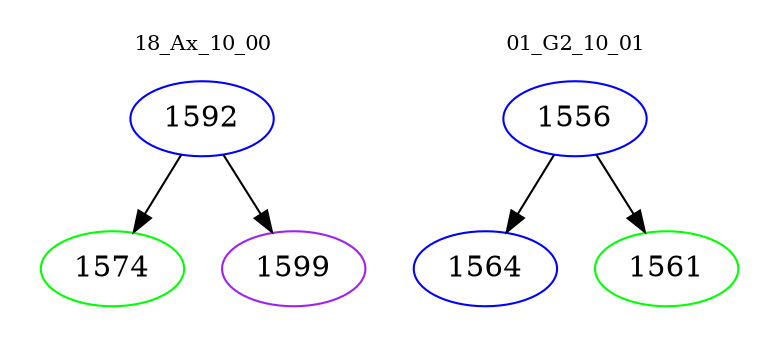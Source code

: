 digraph{
subgraph cluster_0 {
color = white
label = "18_Ax_10_00";
fontsize=10;
T0_1592 [label="1592", color="blue"]
T0_1592 -> T0_1574 [color="black"]
T0_1574 [label="1574", color="green"]
T0_1592 -> T0_1599 [color="black"]
T0_1599 [label="1599", color="purple"]
}
subgraph cluster_1 {
color = white
label = "01_G2_10_01";
fontsize=10;
T1_1556 [label="1556", color="blue"]
T1_1556 -> T1_1564 [color="black"]
T1_1564 [label="1564", color="blue"]
T1_1556 -> T1_1561 [color="black"]
T1_1561 [label="1561", color="green"]
}
}

